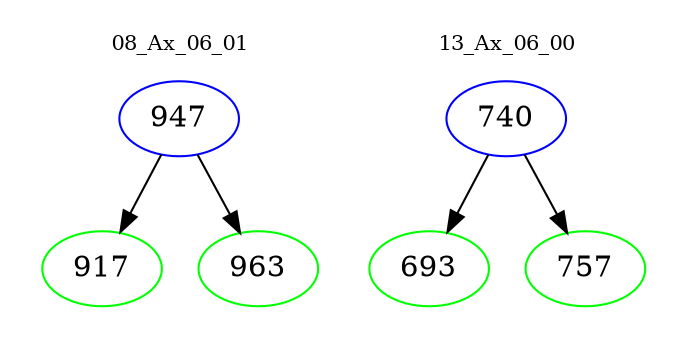 digraph{
subgraph cluster_0 {
color = white
label = "08_Ax_06_01";
fontsize=10;
T0_947 [label="947", color="blue"]
T0_947 -> T0_917 [color="black"]
T0_917 [label="917", color="green"]
T0_947 -> T0_963 [color="black"]
T0_963 [label="963", color="green"]
}
subgraph cluster_1 {
color = white
label = "13_Ax_06_00";
fontsize=10;
T1_740 [label="740", color="blue"]
T1_740 -> T1_693 [color="black"]
T1_693 [label="693", color="green"]
T1_740 -> T1_757 [color="black"]
T1_757 [label="757", color="green"]
}
}
